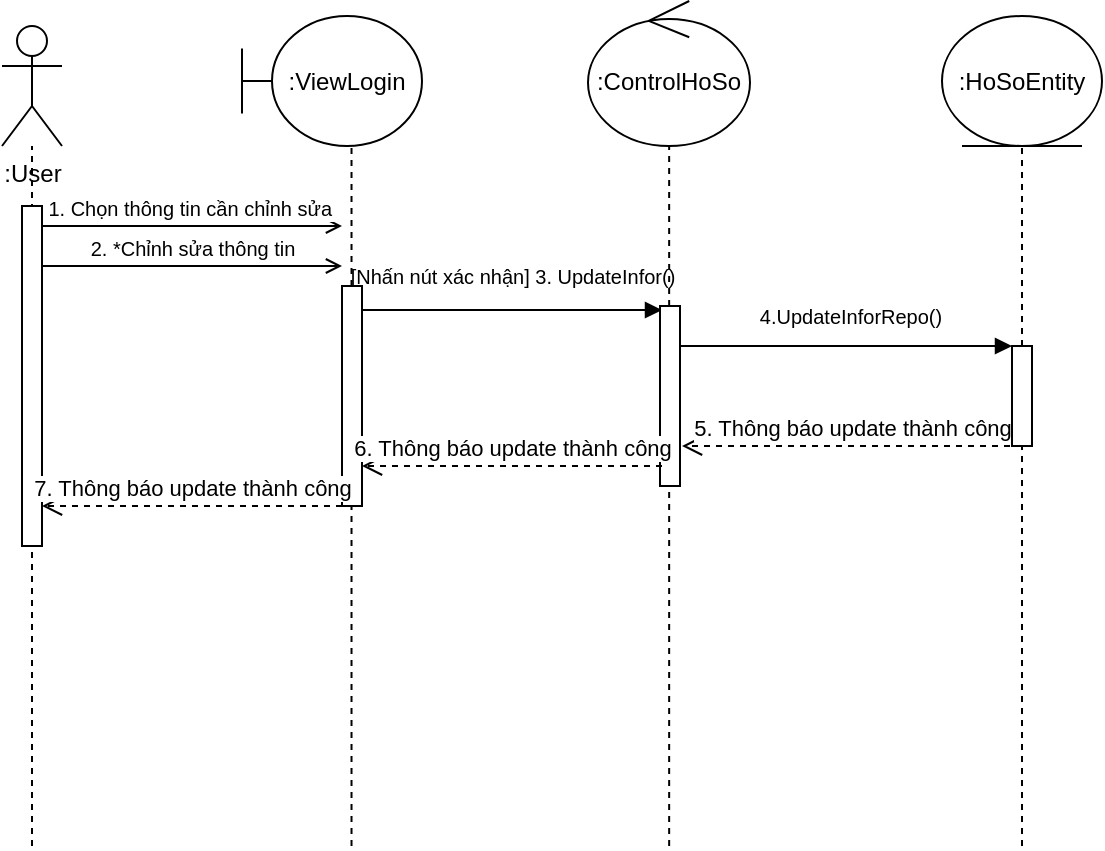 <mxfile version="27.0.8">
  <diagram name="Trang-1" id="Y73uk2NvZazpeoCsTUrs">
    <mxGraphModel dx="1011" dy="521" grid="1" gridSize="10" guides="1" tooltips="1" connect="1" arrows="1" fold="1" page="1" pageScale="1" pageWidth="827" pageHeight="1169" math="0" shadow="0">
      <root>
        <mxCell id="0" />
        <mxCell id="1" parent="0" />
        <mxCell id="s8l3ISeXjByuw9BJptxl-1" value=":User" style="shape=umlActor;verticalLabelPosition=bottom;verticalAlign=top;html=1;outlineConnect=0;" parent="1" vertex="1">
          <mxGeometry x="80" y="70" width="30" height="60" as="geometry" />
        </mxCell>
        <mxCell id="s8l3ISeXjByuw9BJptxl-2" value="" style="endArrow=none;dashed=1;html=1;rounded=0;" parent="1" target="s8l3ISeXjByuw9BJptxl-1" edge="1">
          <mxGeometry width="50" height="50" relative="1" as="geometry">
            <mxPoint x="95" y="480" as="sourcePoint" />
            <mxPoint x="100" y="160" as="targetPoint" />
          </mxGeometry>
        </mxCell>
        <mxCell id="s8l3ISeXjByuw9BJptxl-3" value=":ViewLogin" style="shape=umlBoundary;whiteSpace=wrap;html=1;" parent="1" vertex="1">
          <mxGeometry x="200" y="65" width="90" height="65" as="geometry" />
        </mxCell>
        <mxCell id="s8l3ISeXjByuw9BJptxl-4" value=":ControlHoSo" style="ellipse;shape=umlControl;whiteSpace=wrap;html=1;" parent="1" vertex="1">
          <mxGeometry x="373" y="57.5" width="81" height="72.5" as="geometry" />
        </mxCell>
        <mxCell id="s8l3ISeXjByuw9BJptxl-5" value=":HoSoEntity" style="ellipse;shape=umlEntity;whiteSpace=wrap;html=1;" parent="1" vertex="1">
          <mxGeometry x="550" y="65" width="80" height="65" as="geometry" />
        </mxCell>
        <mxCell id="s8l3ISeXjByuw9BJptxl-6" value="" style="endArrow=none;dashed=1;html=1;rounded=0;" parent="1" source="ZXuasmkUzZKdzhuF5KMJ-9" edge="1">
          <mxGeometry width="50" height="50" relative="1" as="geometry">
            <mxPoint x="254.76" y="480" as="sourcePoint" />
            <mxPoint x="254.76" y="130" as="targetPoint" />
          </mxGeometry>
        </mxCell>
        <mxCell id="s8l3ISeXjByuw9BJptxl-7" value="" style="endArrow=none;dashed=1;html=1;rounded=0;" parent="1" source="ZXuasmkUzZKdzhuF5KMJ-11" edge="1">
          <mxGeometry width="50" height="50" relative="1" as="geometry">
            <mxPoint x="413.58" y="480" as="sourcePoint" />
            <mxPoint x="413.58" y="130" as="targetPoint" />
          </mxGeometry>
        </mxCell>
        <mxCell id="s8l3ISeXjByuw9BJptxl-8" value="" style="endArrow=none;dashed=1;html=1;rounded=0;" parent="1" source="ZXuasmkUzZKdzhuF5KMJ-21" edge="1">
          <mxGeometry width="50" height="50" relative="1" as="geometry">
            <mxPoint x="590" y="480" as="sourcePoint" />
            <mxPoint x="590" y="130" as="targetPoint" />
          </mxGeometry>
        </mxCell>
        <mxCell id="ZXuasmkUzZKdzhuF5KMJ-1" value="&lt;font style=&quot;font-size: 10px;&quot;&gt;1. Chọn thông tin cần chỉnh sửa&amp;nbsp;&lt;/font&gt;" style="html=1;verticalAlign=bottom;startArrow=none;startFill=0;endArrow=open;curved=0;rounded=0;endFill=0;" parent="1" edge="1">
          <mxGeometry width="60" relative="1" as="geometry">
            <mxPoint x="100" y="170" as="sourcePoint" />
            <mxPoint x="250" y="170" as="targetPoint" />
          </mxGeometry>
        </mxCell>
        <mxCell id="ZXuasmkUzZKdzhuF5KMJ-3" value="" style="html=1;points=[[0,0,0,0,5],[0,1,0,0,-5],[1,0,0,0,5],[1,1,0,0,-5]];perimeter=orthogonalPerimeter;outlineConnect=0;targetShapes=umlLifeline;portConstraint=eastwest;newEdgeStyle={&quot;curved&quot;:0,&quot;rounded&quot;:0};" parent="1" vertex="1">
          <mxGeometry x="90" y="160" width="10" height="170" as="geometry" />
        </mxCell>
        <mxCell id="ZXuasmkUzZKdzhuF5KMJ-6" value="" style="html=1;verticalAlign=bottom;startArrow=none;startFill=0;endArrow=block;curved=0;rounded=0;endFill=1;" parent="1" edge="1">
          <mxGeometry width="60" relative="1" as="geometry">
            <mxPoint x="255" y="212" as="sourcePoint" />
            <mxPoint x="410" y="212" as="targetPoint" />
          </mxGeometry>
        </mxCell>
        <mxCell id="ZXuasmkUzZKdzhuF5KMJ-7" value="&lt;font style=&quot;font-size: 10px;&quot;&gt;2. *Chỉnh sửa thông tin&lt;/font&gt;" style="html=1;verticalAlign=bottom;startArrow=none;startFill=0;endArrow=open;curved=0;rounded=0;endFill=0;" parent="1" edge="1">
          <mxGeometry width="60" relative="1" as="geometry">
            <mxPoint x="100" y="190" as="sourcePoint" />
            <mxPoint x="250" y="190" as="targetPoint" />
          </mxGeometry>
        </mxCell>
        <mxCell id="ZXuasmkUzZKdzhuF5KMJ-8" value="&lt;font style=&quot;font-size: 10px;&quot;&gt;[Nhấn nút xác nhận] 3. UpdateInfor()&lt;/font&gt;" style="text;html=1;align=center;verticalAlign=middle;resizable=0;points=[];autosize=1;strokeColor=none;fillColor=none;" parent="1" vertex="1">
          <mxGeometry x="240" y="180" width="190" height="30" as="geometry" />
        </mxCell>
        <mxCell id="ZXuasmkUzZKdzhuF5KMJ-10" value="" style="endArrow=none;dashed=1;html=1;rounded=0;" parent="1" target="ZXuasmkUzZKdzhuF5KMJ-9" edge="1">
          <mxGeometry width="50" height="50" relative="1" as="geometry">
            <mxPoint x="254.76" y="480" as="sourcePoint" />
            <mxPoint x="254.76" y="130" as="targetPoint" />
          </mxGeometry>
        </mxCell>
        <mxCell id="ZXuasmkUzZKdzhuF5KMJ-9" value="" style="html=1;points=[[0,0,0,0,5],[0,1,0,0,-5],[1,0,0,0,5],[1,1,0,0,-5]];perimeter=orthogonalPerimeter;outlineConnect=0;targetShapes=umlLifeline;portConstraint=eastwest;newEdgeStyle={&quot;curved&quot;:0,&quot;rounded&quot;:0};" parent="1" vertex="1">
          <mxGeometry x="250" y="200" width="10" height="110" as="geometry" />
        </mxCell>
        <mxCell id="ZXuasmkUzZKdzhuF5KMJ-12" value="" style="endArrow=none;dashed=1;html=1;rounded=0;" parent="1" target="ZXuasmkUzZKdzhuF5KMJ-11" edge="1">
          <mxGeometry width="50" height="50" relative="1" as="geometry">
            <mxPoint x="413.58" y="480" as="sourcePoint" />
            <mxPoint x="413.58" y="130" as="targetPoint" />
          </mxGeometry>
        </mxCell>
        <mxCell id="ZXuasmkUzZKdzhuF5KMJ-11" value="" style="html=1;points=[[0,0,0,0,5],[0,1,0,0,-5],[1,0,0,0,5],[1,1,0,0,-5]];perimeter=orthogonalPerimeter;outlineConnect=0;targetShapes=umlLifeline;portConstraint=eastwest;newEdgeStyle={&quot;curved&quot;:0,&quot;rounded&quot;:0};" parent="1" vertex="1">
          <mxGeometry x="409" y="210" width="10" height="90" as="geometry" />
        </mxCell>
        <mxCell id="ZXuasmkUzZKdzhuF5KMJ-16" value="" style="html=1;verticalAlign=bottom;startArrow=none;startFill=0;endArrow=block;curved=0;rounded=0;endFill=1;" parent="1" target="ZXuasmkUzZKdzhuF5KMJ-21" edge="1">
          <mxGeometry width="60" relative="1" as="geometry">
            <mxPoint x="419" y="230" as="sourcePoint" />
            <mxPoint x="590" y="231" as="targetPoint" />
          </mxGeometry>
        </mxCell>
        <mxCell id="ZXuasmkUzZKdzhuF5KMJ-17" value="&lt;span style=&quot;font-size: 10px;&quot;&gt;4.UpdateInforRepo()&lt;/span&gt;" style="text;html=1;align=center;verticalAlign=middle;resizable=0;points=[];autosize=1;strokeColor=none;fillColor=none;" parent="1" vertex="1">
          <mxGeometry x="449" y="200" width="110" height="30" as="geometry" />
        </mxCell>
        <mxCell id="ZXuasmkUzZKdzhuF5KMJ-20" value="5. Thông báo update thành công" style="html=1;verticalAlign=bottom;endArrow=open;dashed=1;endSize=8;curved=0;rounded=0;" parent="1" edge="1">
          <mxGeometry relative="1" as="geometry">
            <mxPoint x="590" y="280" as="sourcePoint" />
            <mxPoint x="420" y="280" as="targetPoint" />
          </mxGeometry>
        </mxCell>
        <mxCell id="ZXuasmkUzZKdzhuF5KMJ-22" value="" style="endArrow=none;dashed=1;html=1;rounded=0;" parent="1" target="ZXuasmkUzZKdzhuF5KMJ-21" edge="1">
          <mxGeometry width="50" height="50" relative="1" as="geometry">
            <mxPoint x="590" y="480" as="sourcePoint" />
            <mxPoint x="590" y="130" as="targetPoint" />
          </mxGeometry>
        </mxCell>
        <mxCell id="ZXuasmkUzZKdzhuF5KMJ-21" value="" style="html=1;points=[[0,0,0,0,5],[0,1,0,0,-5],[1,0,0,0,5],[1,1,0,0,-5]];perimeter=orthogonalPerimeter;outlineConnect=0;targetShapes=umlLifeline;portConstraint=eastwest;newEdgeStyle={&quot;curved&quot;:0,&quot;rounded&quot;:0};" parent="1" vertex="1">
          <mxGeometry x="585" y="230" width="10" height="50" as="geometry" />
        </mxCell>
        <mxCell id="ZXuasmkUzZKdzhuF5KMJ-23" value="6. Thông báo update thành công" style="html=1;verticalAlign=bottom;endArrow=open;dashed=1;endSize=8;curved=0;rounded=0;" parent="1" edge="1">
          <mxGeometry relative="1" as="geometry">
            <mxPoint x="410" y="290" as="sourcePoint" />
            <mxPoint x="260" y="290" as="targetPoint" />
          </mxGeometry>
        </mxCell>
        <mxCell id="ZXuasmkUzZKdzhuF5KMJ-24" value="7. Thông báo update thành công" style="html=1;verticalAlign=bottom;endArrow=open;dashed=1;endSize=8;curved=0;rounded=0;" parent="1" edge="1">
          <mxGeometry relative="1" as="geometry">
            <mxPoint x="250" y="310" as="sourcePoint" />
            <mxPoint x="100" y="310" as="targetPoint" />
          </mxGeometry>
        </mxCell>
      </root>
    </mxGraphModel>
  </diagram>
</mxfile>
